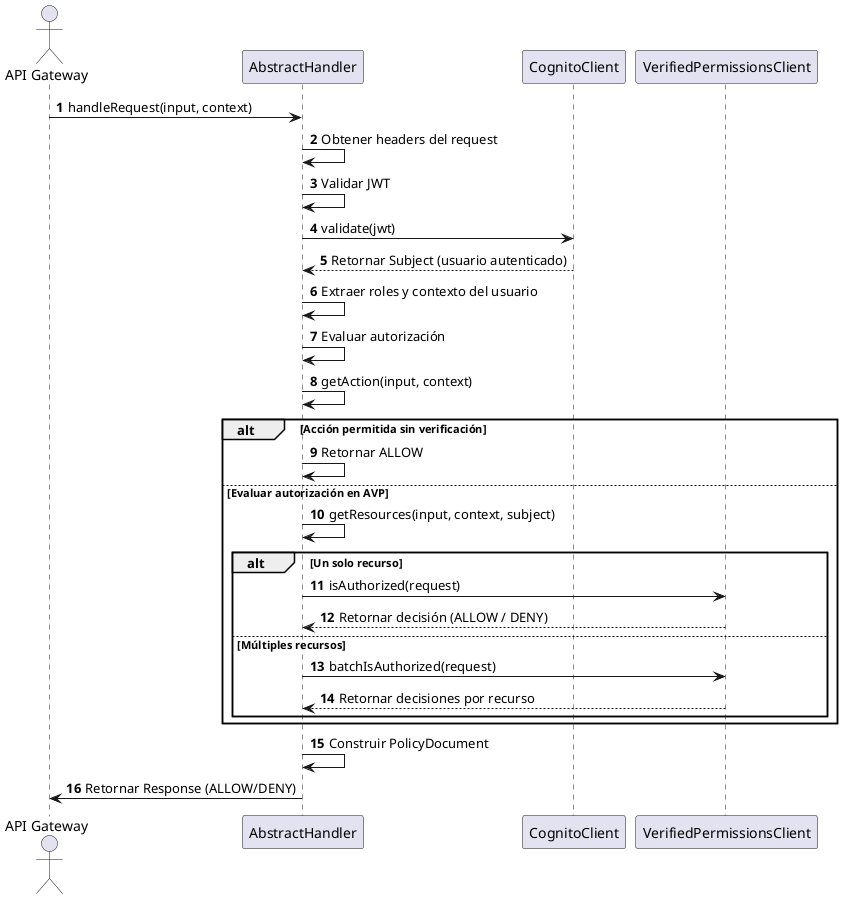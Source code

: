 @startuml
autonumber

actor "API Gateway" as API
participant "AbstractHandler" as Handler
participant "CognitoClient" as Cognito
participant "VerifiedPermissionsClient" as AVP

API -> Handler: handleRequest(input, context)
Handler -> Handler: Obtener headers del request
Handler -> Handler: Validar JWT
Handler -> Cognito: validate(jwt)
Cognito --> Handler: Retornar Subject (usuario autenticado)

Handler -> Handler: Extraer roles y contexto del usuario
Handler -> Handler: Evaluar autorización
Handler -> Handler: getAction(input, context)
alt Acción permitida sin verificación
    Handler -> Handler: Retornar ALLOW
else Evaluar autorización en AVP
    Handler -> Handler: getResources(input, context, subject)
    alt Un solo recurso
        Handler -> AVP: isAuthorized(request)
        AVP --> Handler: Retornar decisión (ALLOW / DENY)
    else Múltiples recursos
        Handler -> AVP: batchIsAuthorized(request)
        AVP --> Handler: Retornar decisiones por recurso
    end
end

Handler -> Handler: Construir PolicyDocument
Handler -> API: Retornar Response (ALLOW/DENY)
@enduml